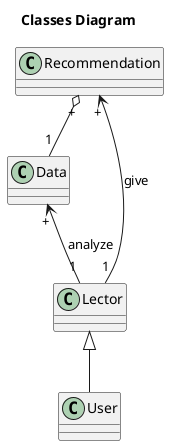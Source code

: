 @startuml
title Classes Diagram

Class User
Class Lector
Class Data
Class Recommendation

Lector <|-- User
Lector"1" -up-> "+"Recommendation : give
Lector"1" -up-> "+"Data : analyze
Recommendation"+" o-- "1"Data
@enduml
